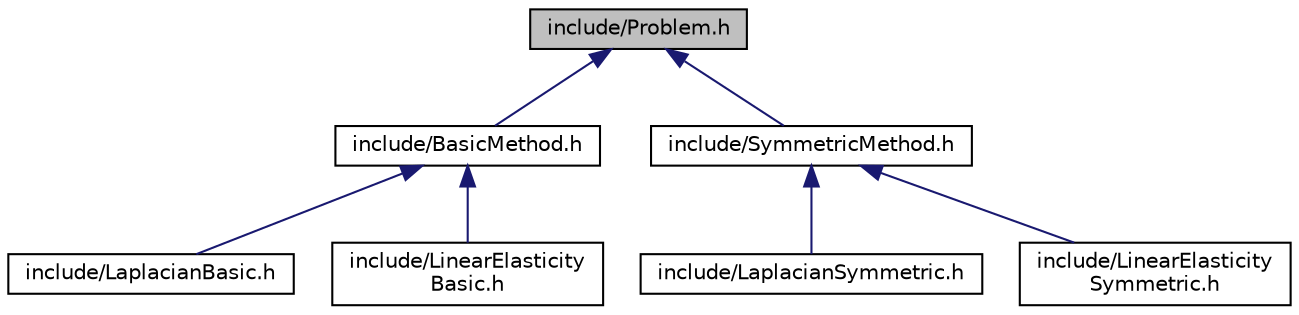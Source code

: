 digraph "include/Problem.h"
{
 // LATEX_PDF_SIZE
  edge [fontname="Helvetica",fontsize="10",labelfontname="Helvetica",labelfontsize="10"];
  node [fontname="Helvetica",fontsize="10",shape=record];
  Node1 [label="include/Problem.h",height=0.2,width=0.4,color="black", fillcolor="grey75", style="filled", fontcolor="black",tooltip="This is the base abstract class. It contains all the methods andattributes that both the “symmetric” ..."];
  Node1 -> Node2 [dir="back",color="midnightblue",fontsize="10",style="solid"];
  Node2 [label="include/BasicMethod.h",height=0.2,width=0.4,color="black", fillcolor="white", style="filled",URL="$BasicMethod_8h.html",tooltip="An abstract class to group the common features of the basic formulation."];
  Node2 -> Node3 [dir="back",color="midnightblue",fontsize="10",style="solid"];
  Node3 [label="include/LaplacianBasic.h",height=0.2,width=0.4,color="black", fillcolor="white", style="filled",URL="$LaplacianBasic_8h.html",tooltip="This is the class for the management of a Laplacian problem with the basic formulation."];
  Node2 -> Node4 [dir="back",color="midnightblue",fontsize="10",style="solid"];
  Node4 [label="include/LinearElasticity\lBasic.h",height=0.2,width=0.4,color="black", fillcolor="white", style="filled",URL="$LinearElasticityBasic_8h.html",tooltip="This is the class for the management of a linear Elasticity problem with the basic formulation."];
  Node1 -> Node5 [dir="back",color="midnightblue",fontsize="10",style="solid"];
  Node5 [label="include/SymmetricMethod.h",height=0.2,width=0.4,color="black", fillcolor="white", style="filled",URL="$SymmetricMethod_8h.html",tooltip="An abstract class to group the common features of the symmetric formulation."];
  Node5 -> Node6 [dir="back",color="midnightblue",fontsize="10",style="solid"];
  Node6 [label="include/LaplacianSymmetric.h",height=0.2,width=0.4,color="black", fillcolor="white", style="filled",URL="$LaplacianSymmetric_8h.html",tooltip="This is the class for the management of a Laplacian problem with the symmetric formulation."];
  Node5 -> Node7 [dir="back",color="midnightblue",fontsize="10",style="solid"];
  Node7 [label="include/LinearElasticity\lSymmetric.h",height=0.2,width=0.4,color="black", fillcolor="white", style="filled",URL="$LinearElasticitySymmetric_8h.html",tooltip="This is the class for the management of a linear Elasticity problem with the symmetric formulation."];
}

